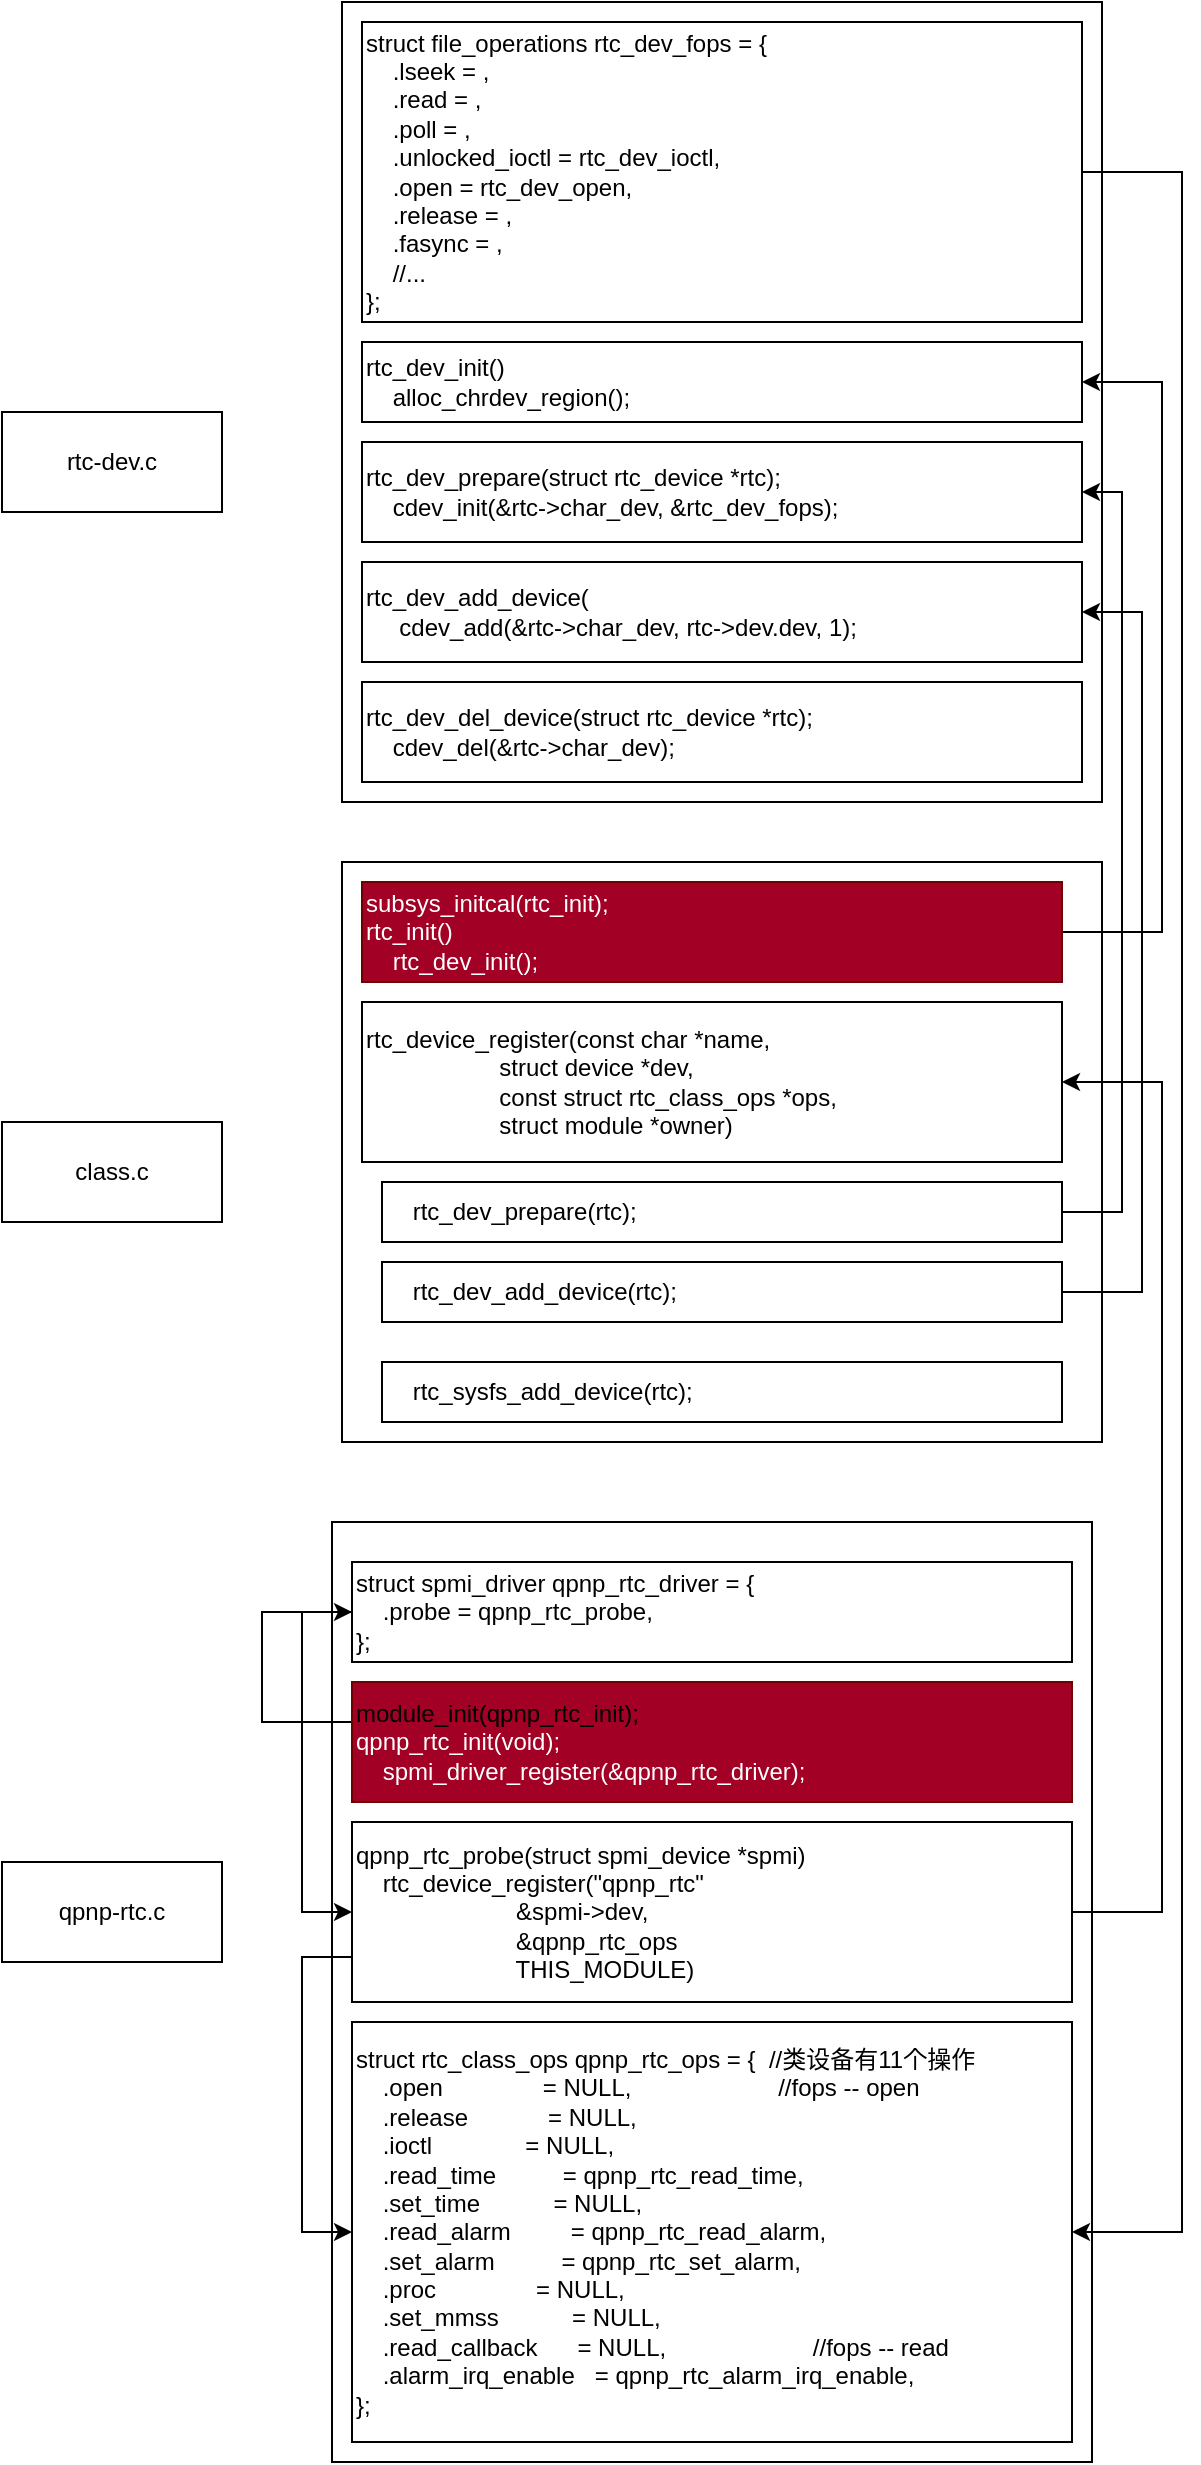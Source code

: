 <mxfile version="28.1.2">
  <diagram name="第 1 页" id="0GCbE0bhjehrPCnUMWQU">
    <mxGraphModel dx="1426" dy="1920" grid="1" gridSize="10" guides="1" tooltips="1" connect="1" arrows="1" fold="1" page="1" pageScale="1" pageWidth="827" pageHeight="1169" background="none" math="0" shadow="0">
      <root>
        <mxCell id="0" />
        <mxCell id="1" parent="0" />
        <mxCell id="WuNuPuagHCZW5Ep3QhaO-1" value="rtc-dev.c" style="html=1;whiteSpace=wrap;" vertex="1" parent="1">
          <mxGeometry x="70" y="-15" width="110" height="50" as="geometry" />
        </mxCell>
        <mxCell id="WuNuPuagHCZW5Ep3QhaO-3" value="class.c" style="html=1;whiteSpace=wrap;" vertex="1" parent="1">
          <mxGeometry x="70" y="340" width="110" height="50" as="geometry" />
        </mxCell>
        <mxCell id="WuNuPuagHCZW5Ep3QhaO-4" value="qpnp-rtc.c" style="html=1;whiteSpace=wrap;" vertex="1" parent="1">
          <mxGeometry x="70" y="710" width="110" height="50" as="geometry" />
        </mxCell>
        <mxCell id="WuNuPuagHCZW5Ep3QhaO-5" value="" style="html=1;whiteSpace=wrap;align=left;" vertex="1" parent="1">
          <mxGeometry x="240" y="-220" width="380" height="400" as="geometry" />
        </mxCell>
        <mxCell id="WuNuPuagHCZW5Ep3QhaO-6" value="&lt;div&gt;&lt;br&gt;&lt;/div&gt;&lt;div&gt;&lt;br&gt;&lt;/div&gt;" style="html=1;whiteSpace=wrap;align=left;" vertex="1" parent="1">
          <mxGeometry x="240" y="210" width="380" height="290" as="geometry" />
        </mxCell>
        <mxCell id="WuNuPuagHCZW5Ep3QhaO-7" value="&lt;div&gt;&lt;br&gt;&lt;/div&gt;&lt;div&gt;&lt;br&gt;&lt;/div&gt;" style="html=1;whiteSpace=wrap;align=left;" vertex="1" parent="1">
          <mxGeometry x="235" y="540" width="380" height="470" as="geometry" />
        </mxCell>
        <mxCell id="WuNuPuagHCZW5Ep3QhaO-31" style="edgeStyle=orthogonalEdgeStyle;rounded=0;orthogonalLoop=1;jettySize=auto;html=1;entryX=0;entryY=0.5;entryDx=0;entryDy=0;" edge="1" parent="1" source="WuNuPuagHCZW5Ep3QhaO-9" target="WuNuPuagHCZW5Ep3QhaO-11">
          <mxGeometry relative="1" as="geometry">
            <Array as="points">
              <mxPoint x="220" y="585" />
              <mxPoint x="220" y="735" />
            </Array>
          </mxGeometry>
        </mxCell>
        <mxCell id="WuNuPuagHCZW5Ep3QhaO-9" value="&lt;div style=&quot;&quot;&gt;struct spmi_driver qpnp_rtc_driver = {&lt;/div&gt;&lt;div style=&quot;&quot;&gt;&amp;nbsp; &amp;nbsp; .probe = qpnp_rtc_probe,&lt;/div&gt;&lt;div style=&quot;&quot;&gt;};&lt;/div&gt;" style="html=1;whiteSpace=wrap;align=left;" vertex="1" parent="1">
          <mxGeometry x="245" y="560" width="360" height="50" as="geometry" />
        </mxCell>
        <mxCell id="WuNuPuagHCZW5Ep3QhaO-32" style="edgeStyle=orthogonalEdgeStyle;rounded=0;orthogonalLoop=1;jettySize=auto;html=1;entryX=0;entryY=0.5;entryDx=0;entryDy=0;fontStyle=0;fontSize=11;startSize=6;jumpSize=6;" edge="1" parent="1" source="WuNuPuagHCZW5Ep3QhaO-10" target="WuNuPuagHCZW5Ep3QhaO-9">
          <mxGeometry relative="1" as="geometry">
            <Array as="points">
              <mxPoint x="200" y="640" />
              <mxPoint x="200" y="585" />
            </Array>
          </mxGeometry>
        </mxCell>
        <mxCell id="WuNuPuagHCZW5Ep3QhaO-10" value="&lt;div&gt;&lt;div style=&quot;&quot;&gt;&lt;span style=&quot;background-color: transparent; color: light-dark(rgb(0, 0, 0), rgb(255, 255, 255));&quot;&gt;module_init(qpnp_rtc_init);&lt;/span&gt;&lt;/div&gt;&lt;div style=&quot;&quot;&gt;qpnp_rtc_init(void);&lt;/div&gt;&lt;div style=&quot;&quot;&gt;&amp;nbsp; &amp;nbsp; spmi_driver_register(&amp;amp;qpnp_rtc_driver);&lt;/div&gt;&lt;/div&gt;" style="html=1;whiteSpace=wrap;align=left;fillColor=#a20025;fontColor=#ffffff;strokeColor=#6F0000;" vertex="1" parent="1">
          <mxGeometry x="245" y="620" width="360" height="60" as="geometry" />
        </mxCell>
        <mxCell id="WuNuPuagHCZW5Ep3QhaO-14" style="edgeStyle=orthogonalEdgeStyle;rounded=0;orthogonalLoop=1;jettySize=auto;html=1;exitX=1;exitY=0.5;exitDx=0;exitDy=0;entryX=1;entryY=0.5;entryDx=0;entryDy=0;" edge="1" parent="1" source="WuNuPuagHCZW5Ep3QhaO-11" target="WuNuPuagHCZW5Ep3QhaO-17">
          <mxGeometry relative="1" as="geometry">
            <mxPoint x="700" y="360.0" as="targetPoint" />
            <Array as="points">
              <mxPoint x="650" y="735" />
              <mxPoint x="650" y="320" />
            </Array>
          </mxGeometry>
        </mxCell>
        <mxCell id="WuNuPuagHCZW5Ep3QhaO-33" style="edgeStyle=orthogonalEdgeStyle;rounded=0;orthogonalLoop=1;jettySize=auto;html=1;exitX=0;exitY=0.75;exitDx=0;exitDy=0;entryX=0;entryY=0.5;entryDx=0;entryDy=0;" edge="1" parent="1" source="WuNuPuagHCZW5Ep3QhaO-11" target="WuNuPuagHCZW5Ep3QhaO-12">
          <mxGeometry relative="1" as="geometry">
            <Array as="points">
              <mxPoint x="220" y="758" />
              <mxPoint x="220" y="895" />
            </Array>
          </mxGeometry>
        </mxCell>
        <mxCell id="WuNuPuagHCZW5Ep3QhaO-11" value="&lt;div&gt;&lt;div style=&quot;&quot;&gt;&lt;span style=&quot;background-color: transparent; color: light-dark(rgb(0, 0, 0), rgb(255, 255, 255));&quot;&gt;qpnp_rtc_probe(struct spmi_device *spmi)&lt;/span&gt;&lt;/div&gt;&lt;div style=&quot;&quot;&gt;&amp;nbsp; &amp;nbsp; rtc_device_register(&quot;qpnp_rtc&quot;&lt;/div&gt;&lt;div style=&quot;&quot;&gt;&amp;nbsp; &amp;nbsp; &amp;nbsp; &amp;nbsp; &amp;nbsp; &amp;nbsp; &amp;nbsp; &amp;nbsp; &amp;nbsp; &amp;nbsp; &amp;nbsp; &amp;nbsp; &amp;amp;spmi-&amp;gt;dev,&lt;/div&gt;&lt;div style=&quot;&quot;&gt;&amp;nbsp; &amp;nbsp; &amp;nbsp; &amp;nbsp; &amp;nbsp; &amp;nbsp; &amp;nbsp; &amp;nbsp; &amp;nbsp; &amp;nbsp; &amp;nbsp; &amp;nbsp; &amp;amp;qpnp_rtc_ops&lt;/div&gt;&lt;div style=&quot;&quot;&gt;&amp;nbsp; &amp;nbsp; &amp;nbsp; &amp;nbsp; &amp;nbsp; &amp;nbsp; &amp;nbsp; &amp;nbsp; &amp;nbsp; &amp;nbsp; &amp;nbsp; &amp;nbsp; THIS_MODULE)&lt;/div&gt;&lt;/div&gt;" style="html=1;whiteSpace=wrap;align=left;" vertex="1" parent="1">
          <mxGeometry x="245" y="690" width="360" height="90" as="geometry" />
        </mxCell>
        <mxCell id="WuNuPuagHCZW5Ep3QhaO-12" value="&lt;div&gt;&lt;div style=&quot;&quot;&gt;&lt;span style=&quot;background-color: transparent; color: light-dark(rgb(0, 0, 0), rgb(255, 255, 255));&quot;&gt;struct rtc_class_ops qpnp_rtc_ops = {&amp;nbsp; //类设备有11个操作&lt;/span&gt;&lt;/div&gt;&lt;div style=&quot;&quot;&gt;&amp;nbsp; &amp;nbsp; .open&amp;nbsp; &amp;nbsp; &amp;nbsp; &amp;nbsp; &amp;nbsp; &amp;nbsp; &amp;nbsp; &amp;nbsp;= NULL,&amp;nbsp; &amp;nbsp; &amp;nbsp; &amp;nbsp; &amp;nbsp; &amp;nbsp; &amp;nbsp; &amp;nbsp; &amp;nbsp; &amp;nbsp; &amp;nbsp; //fops -- open&lt;/div&gt;&lt;div style=&quot;&quot;&gt;&amp;nbsp; &amp;nbsp; .release&amp;nbsp; &amp;nbsp; &amp;nbsp; &amp;nbsp; &amp;nbsp; &amp;nbsp; = NULL,&lt;/div&gt;&lt;div style=&quot;&quot;&gt;&amp;nbsp; &amp;nbsp; .ioctl&amp;nbsp; &amp;nbsp; &amp;nbsp; &amp;nbsp; &amp;nbsp; &amp;nbsp; &amp;nbsp; = NULL,&lt;/div&gt;&lt;div style=&quot;&quot;&gt;&amp;nbsp; &amp;nbsp; .read_time&amp;nbsp; &amp;nbsp; &amp;nbsp; &amp;nbsp; &amp;nbsp; = qpnp_rtc_read_time,&lt;/div&gt;&lt;div style=&quot;&quot;&gt;&amp;nbsp; &amp;nbsp; .set_time&amp;nbsp; &amp;nbsp; &amp;nbsp; &amp;nbsp; &amp;nbsp; &amp;nbsp;= NULL,&lt;/div&gt;&lt;div style=&quot;&quot;&gt;&amp;nbsp; &amp;nbsp; .read_alarm&amp;nbsp; &amp;nbsp; &amp;nbsp; &amp;nbsp; &amp;nbsp;= qpnp_rtc_read_alarm,&lt;/div&gt;&lt;div style=&quot;&quot;&gt;&amp;nbsp; &amp;nbsp; .set_alarm&amp;nbsp; &amp;nbsp; &amp;nbsp; &amp;nbsp; &amp;nbsp; = qpnp_rtc_set_alarm,&lt;/div&gt;&lt;div style=&quot;&quot;&gt;&amp;nbsp; &amp;nbsp; .proc&amp;nbsp; &amp;nbsp; &amp;nbsp; &amp;nbsp; &amp;nbsp; &amp;nbsp; &amp;nbsp; &amp;nbsp;= NULL,&lt;/div&gt;&lt;div style=&quot;&quot;&gt;&amp;nbsp; &amp;nbsp; .set_mmss&amp;nbsp; &amp;nbsp; &amp;nbsp; &amp;nbsp; &amp;nbsp; &amp;nbsp;= NULL,&lt;/div&gt;&lt;div style=&quot;&quot;&gt;&amp;nbsp; &amp;nbsp; .read_callback&amp;nbsp; &amp;nbsp; &amp;nbsp; = NULL,&amp;nbsp; &amp;nbsp; &amp;nbsp; &amp;nbsp; &amp;nbsp; &amp;nbsp; &amp;nbsp; &amp;nbsp; &amp;nbsp; &amp;nbsp; &amp;nbsp; //fops -- read&lt;/div&gt;&lt;div style=&quot;&quot;&gt;&amp;nbsp; &amp;nbsp; .alarm_irq_enable&amp;nbsp; &amp;nbsp;= qpnp_rtc_alarm_irq_enable,&lt;/div&gt;&lt;div style=&quot;&quot;&gt;};&lt;/div&gt;&lt;/div&gt;" style="html=1;whiteSpace=wrap;align=left;" vertex="1" parent="1">
          <mxGeometry x="245" y="790" width="360" height="210" as="geometry" />
        </mxCell>
        <mxCell id="WuNuPuagHCZW5Ep3QhaO-17" value="&lt;div style=&quot;&quot;&gt;rtc_device_register(const char *name,&lt;/div&gt;&lt;div style=&quot;&quot;&gt;&amp;nbsp; &amp;nbsp; &amp;nbsp; &amp;nbsp; &amp;nbsp; &amp;nbsp; &amp;nbsp; &amp;nbsp; &amp;nbsp; &amp;nbsp; struct device *dev,&lt;/div&gt;&lt;div style=&quot;&quot;&gt;&amp;nbsp; &amp;nbsp; &amp;nbsp; &amp;nbsp; &amp;nbsp; &amp;nbsp; &amp;nbsp; &amp;nbsp; &amp;nbsp; &amp;nbsp; const struct rtc_class_ops *ops,&lt;/div&gt;&lt;div style=&quot;&quot;&gt;&amp;nbsp; &amp;nbsp; &amp;nbsp; &amp;nbsp; &amp;nbsp; &amp;nbsp; &amp;nbsp; &amp;nbsp; &amp;nbsp; &amp;nbsp; struct module *owner)&lt;/div&gt;" style="html=1;whiteSpace=wrap;align=left;" vertex="1" parent="1">
          <mxGeometry x="250" y="280" width="350" height="80" as="geometry" />
        </mxCell>
        <mxCell id="WuNuPuagHCZW5Ep3QhaO-27" style="edgeStyle=orthogonalEdgeStyle;rounded=0;orthogonalLoop=1;jettySize=auto;html=1;entryX=1;entryY=0.5;entryDx=0;entryDy=0;" edge="1" parent="1" source="WuNuPuagHCZW5Ep3QhaO-18" target="WuNuPuagHCZW5Ep3QhaO-24">
          <mxGeometry relative="1" as="geometry">
            <Array as="points">
              <mxPoint x="630" y="385" />
              <mxPoint x="630" y="25" />
            </Array>
          </mxGeometry>
        </mxCell>
        <mxCell id="WuNuPuagHCZW5Ep3QhaO-18" value="&lt;div style=&quot;&quot;&gt;&amp;nbsp; &amp;nbsp; rtc_dev_prepare(rtc);&lt;/div&gt;" style="html=1;whiteSpace=wrap;align=left;" vertex="1" parent="1">
          <mxGeometry x="260" y="370" width="340" height="30" as="geometry" />
        </mxCell>
        <mxCell id="WuNuPuagHCZW5Ep3QhaO-19" value="&lt;div style=&quot;&quot;&gt;&lt;span style=&quot;background-color: transparent; color: light-dark(rgb(0, 0, 0), rgb(255, 255, 255));&quot;&gt;&amp;nbsp; &amp;nbsp; rtc_sysfs_add_device(rtc);&lt;/span&gt;&lt;/div&gt;" style="html=1;whiteSpace=wrap;align=left;" vertex="1" parent="1">
          <mxGeometry x="260" y="460" width="340" height="30" as="geometry" />
        </mxCell>
        <mxCell id="WuNuPuagHCZW5Ep3QhaO-20" value="&lt;div&gt;&lt;div style=&quot;&quot;&gt;&lt;span style=&quot;background-color: transparent; color: light-dark(rgb(0, 0, 0), rgb(255, 255, 255));&quot;&gt;rtc_dev_init()&lt;/span&gt;&lt;/div&gt;&lt;div style=&quot;&quot;&gt;&amp;nbsp; &amp;nbsp; alloc_chrdev_region();&amp;nbsp;&lt;/div&gt;&lt;/div&gt;" style="html=1;whiteSpace=wrap;align=left;" vertex="1" parent="1">
          <mxGeometry x="250" y="-50" width="360" height="40" as="geometry" />
        </mxCell>
        <mxCell id="WuNuPuagHCZW5Ep3QhaO-21" value="&lt;div style=&quot;&quot;&gt;rtc_dev_add_device(&lt;/div&gt;&lt;div style=&quot;&quot;&gt;&amp;nbsp; &amp;nbsp; &amp;nbsp;cdev_add(&amp;amp;rtc-&amp;gt;char_dev, rtc-&amp;gt;dev.dev, 1);&lt;/div&gt;" style="html=1;whiteSpace=wrap;align=left;" vertex="1" parent="1">
          <mxGeometry x="250" y="60" width="360" height="50" as="geometry" />
        </mxCell>
        <mxCell id="WuNuPuagHCZW5Ep3QhaO-22" value="&lt;div style=&quot;&quot;&gt;rtc_dev_del_device(struct rtc_device *rtc);&lt;/div&gt;&lt;div style=&quot;&quot;&gt;&amp;nbsp; &amp;nbsp; cdev_del(&amp;amp;rtc-&amp;gt;char_dev);&lt;/div&gt;" style="html=1;whiteSpace=wrap;align=left;" vertex="1" parent="1">
          <mxGeometry x="250" y="120" width="360" height="50" as="geometry" />
        </mxCell>
        <mxCell id="WuNuPuagHCZW5Ep3QhaO-24" value="&lt;div style=&quot;&quot;&gt;rtc_dev_prepare(struct rtc_device *rtc);&lt;/div&gt;&lt;div style=&quot;&quot;&gt;&amp;nbsp; &amp;nbsp; cdev_init(&amp;amp;rtc-&amp;gt;char_dev, &amp;amp;rtc_dev_fops);&amp;nbsp;&amp;nbsp;&lt;/div&gt;" style="html=1;whiteSpace=wrap;align=left;" vertex="1" parent="1">
          <mxGeometry x="250" width="360" height="50" as="geometry" />
        </mxCell>
        <mxCell id="WuNuPuagHCZW5Ep3QhaO-34" style="edgeStyle=orthogonalEdgeStyle;rounded=0;orthogonalLoop=1;jettySize=auto;html=1;entryX=1;entryY=0.5;entryDx=0;entryDy=0;" edge="1" parent="1" target="WuNuPuagHCZW5Ep3QhaO-12">
          <mxGeometry relative="1" as="geometry">
            <mxPoint x="600" y="-135" as="sourcePoint" />
            <mxPoint x="605" y="892.5" as="targetPoint" />
            <Array as="points">
              <mxPoint x="660" y="-135" />
              <mxPoint x="660" y="895" />
            </Array>
          </mxGeometry>
        </mxCell>
        <mxCell id="WuNuPuagHCZW5Ep3QhaO-25" value="&lt;div style=&quot;&quot;&gt;struct file_operations rtc_dev_fops = {&amp;nbsp; &amp;nbsp; &amp;nbsp; &amp;nbsp;&amp;nbsp;&lt;/div&gt;&lt;div style=&quot;&quot;&gt;&amp;nbsp; &amp;nbsp; .lseek = ,&lt;/div&gt;&lt;div style=&quot;&quot;&gt;&amp;nbsp; &amp;nbsp; .read = ,&lt;/div&gt;&lt;div style=&quot;&quot;&gt;&amp;nbsp; &amp;nbsp; .poll = ,&lt;/div&gt;&lt;div style=&quot;&quot;&gt;&amp;nbsp; &amp;nbsp; .unlocked_ioctl = rtc_dev_ioctl,&lt;/div&gt;&lt;div style=&quot;&quot;&gt;&amp;nbsp; &amp;nbsp; .open = rtc_dev_open,&lt;/div&gt;&lt;div style=&quot;&quot;&gt;&amp;nbsp; &amp;nbsp; .release = ,&lt;/div&gt;&lt;div style=&quot;&quot;&gt;&amp;nbsp; &amp;nbsp; .fasync = ,&lt;/div&gt;&lt;div style=&quot;&quot;&gt;&amp;nbsp; &amp;nbsp; //...&lt;/div&gt;&lt;div style=&quot;&quot;&gt;};&lt;/div&gt;" style="html=1;whiteSpace=wrap;align=left;" vertex="1" parent="1">
          <mxGeometry x="250" y="-210" width="360" height="150" as="geometry" />
        </mxCell>
        <mxCell id="WuNuPuagHCZW5Ep3QhaO-30" style="edgeStyle=orthogonalEdgeStyle;rounded=0;orthogonalLoop=1;jettySize=auto;html=1;entryX=1;entryY=0.5;entryDx=0;entryDy=0;" edge="1" parent="1" source="WuNuPuagHCZW5Ep3QhaO-28" target="WuNuPuagHCZW5Ep3QhaO-21">
          <mxGeometry relative="1" as="geometry">
            <Array as="points">
              <mxPoint x="640" y="425" />
              <mxPoint x="640" y="85" />
            </Array>
          </mxGeometry>
        </mxCell>
        <mxCell id="WuNuPuagHCZW5Ep3QhaO-28" value="&lt;span style=&quot;&quot;&gt;&amp;nbsp; &amp;nbsp; rtc_dev_add_device(rtc);&lt;/span&gt;" style="html=1;whiteSpace=wrap;align=left;" vertex="1" parent="1">
          <mxGeometry x="260" y="410" width="340" height="30" as="geometry" />
        </mxCell>
        <mxCell id="WuNuPuagHCZW5Ep3QhaO-36" style="edgeStyle=orthogonalEdgeStyle;rounded=0;orthogonalLoop=1;jettySize=auto;html=1;entryX=1;entryY=0.5;entryDx=0;entryDy=0;" edge="1" parent="1" source="WuNuPuagHCZW5Ep3QhaO-35" target="WuNuPuagHCZW5Ep3QhaO-20">
          <mxGeometry relative="1" as="geometry">
            <Array as="points">
              <mxPoint x="650" y="245" />
              <mxPoint x="650" y="-30" />
            </Array>
          </mxGeometry>
        </mxCell>
        <mxCell id="WuNuPuagHCZW5Ep3QhaO-35" value="&lt;div&gt;subsys_initcal(rtc_init);&lt;/div&gt;&lt;div&gt;rtc_init()&lt;/div&gt;&lt;div&gt;&amp;nbsp; &amp;nbsp; rtc_dev_init();&lt;/div&gt;" style="html=1;whiteSpace=wrap;align=left;fillColor=#a20025;fontColor=#ffffff;strokeColor=#6F0000;" vertex="1" parent="1">
          <mxGeometry x="250" y="220" width="350" height="50" as="geometry" />
        </mxCell>
      </root>
    </mxGraphModel>
  </diagram>
</mxfile>
